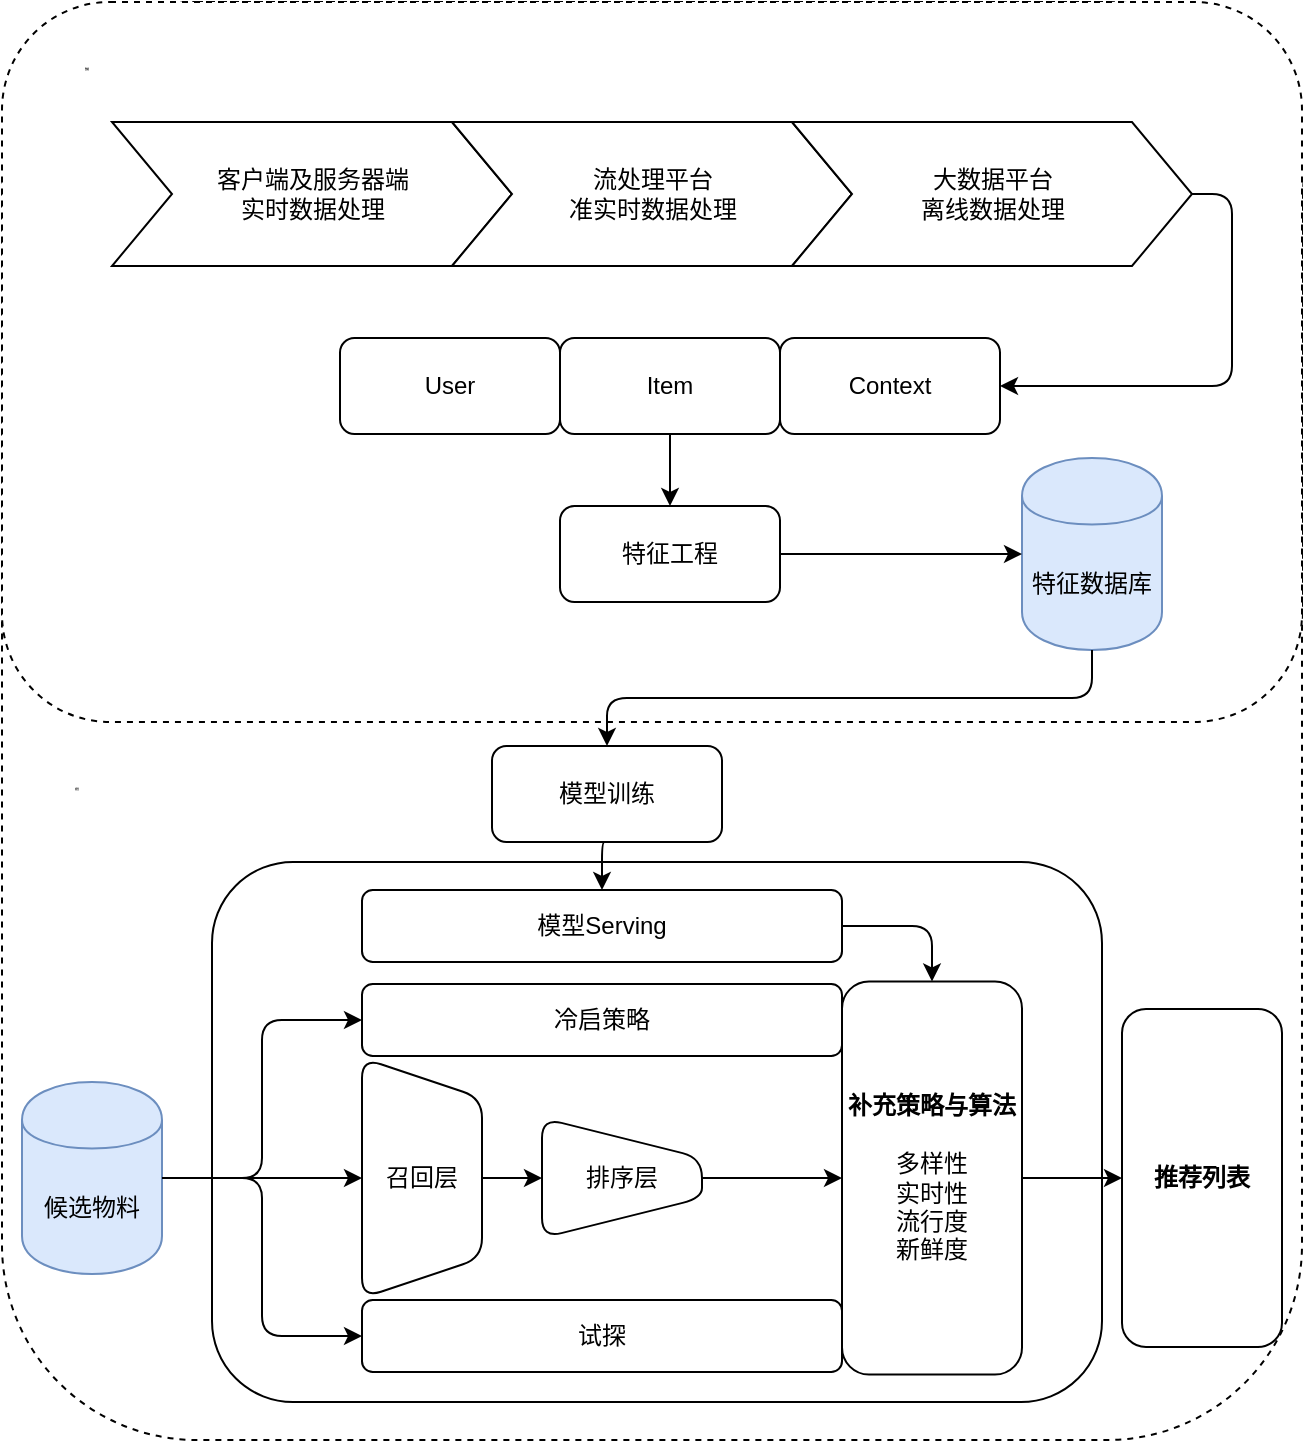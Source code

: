 <mxfile version="14.9.3" type="github">
  <diagram id="snxXTZuw41H-MxLcc9SK" name="Page-1">
    <mxGraphModel dx="1038" dy="547" grid="1" gridSize="10" guides="1" tooltips="1" connect="1" arrows="1" fold="1" page="1" pageScale="1" pageWidth="827" pageHeight="1169" math="0" shadow="0">
      <root>
        <mxCell id="0" />
        <mxCell id="1" parent="0" />
        <mxCell id="1z4ttIA4PokcCK2n7Sw0-125" value="" style="group;fillColor=#ffffff;strokeColor=#000000;dashed=1;rounded=1;" vertex="1" connectable="0" parent="1">
          <mxGeometry x="80" y="200" width="650" height="719" as="geometry" />
        </mxCell>
        <mxCell id="1z4ttIA4PokcCK2n7Sw0-164" value="" style="whiteSpace=wrap;html=1;fontFamily=Helvetica;strokeColor=#000000;fillColor=#ffffff;rounded=1;" vertex="1" parent="1z4ttIA4PokcCK2n7Sw0-125">
          <mxGeometry x="105" y="430" width="445" height="270" as="geometry" />
        </mxCell>
        <mxCell id="1z4ttIA4PokcCK2n7Sw0-85" value="" style="group;container=1;rounded=1;" vertex="1" connectable="0" parent="1z4ttIA4PokcCK2n7Sw0-125">
          <mxGeometry width="650" height="360" as="geometry" />
        </mxCell>
        <mxCell id="1z4ttIA4PokcCK2n7Sw0-84" value="" style="whiteSpace=wrap;html=1;fontFamily=Helvetica;dashed=1;rounded=1;" vertex="1" parent="1z4ttIA4PokcCK2n7Sw0-85">
          <mxGeometry width="650" height="360" as="geometry" />
        </mxCell>
        <mxCell id="1z4ttIA4PokcCK2n7Sw0-62" value="" style="group;rounded=1;" vertex="1" connectable="0" parent="1z4ttIA4PokcCK2n7Sw0-85">
          <mxGeometry x="55" y="60" width="540" height="72" as="geometry" />
        </mxCell>
        <mxCell id="1z4ttIA4PokcCK2n7Sw0-57" value="客户端及服务器端&lt;br&gt;实时数据处理&lt;br&gt;" style="html=1;shadow=0;dashed=0;align=center;verticalAlign=middle;shape=mxgraph.arrows2.arrow;dy=0;dx=30;notch=30;fontFamily=Helvetica;rounded=1;" vertex="1" parent="1z4ttIA4PokcCK2n7Sw0-62">
          <mxGeometry width="200" height="72" as="geometry" />
        </mxCell>
        <mxCell id="1z4ttIA4PokcCK2n7Sw0-58" value="流处理平台&lt;br&gt;准实时数据处理" style="html=1;shadow=0;dashed=0;align=center;verticalAlign=middle;shape=mxgraph.arrows2.arrow;dy=0;dx=30;notch=30;fontFamily=Helvetica;rounded=1;" vertex="1" parent="1z4ttIA4PokcCK2n7Sw0-62">
          <mxGeometry x="170" width="200" height="72" as="geometry" />
        </mxCell>
        <mxCell id="1z4ttIA4PokcCK2n7Sw0-61" value="大数据平台&lt;br&gt;离线数据处理" style="html=1;shadow=0;dashed=0;align=center;verticalAlign=middle;shape=mxgraph.arrows2.arrow;dy=0;dx=30;notch=30;fontFamily=Helvetica;rounded=1;" vertex="1" parent="1z4ttIA4PokcCK2n7Sw0-62">
          <mxGeometry x="340" width="200" height="72" as="geometry" />
        </mxCell>
        <mxCell id="1z4ttIA4PokcCK2n7Sw0-67" value="" style="group;rounded=1;" vertex="1" connectable="0" parent="1z4ttIA4PokcCK2n7Sw0-85">
          <mxGeometry x="169" y="168" width="330" height="48.0" as="geometry" />
        </mxCell>
        <mxCell id="1z4ttIA4PokcCK2n7Sw0-63" value="User" style="whiteSpace=wrap;html=1;fontFamily=Helvetica;rounded=1;" vertex="1" parent="1z4ttIA4PokcCK2n7Sw0-67">
          <mxGeometry width="110" height="48.0" as="geometry" />
        </mxCell>
        <mxCell id="1z4ttIA4PokcCK2n7Sw0-64" value="Item" style="whiteSpace=wrap;html=1;fontFamily=Helvetica;rounded=1;" vertex="1" parent="1z4ttIA4PokcCK2n7Sw0-67">
          <mxGeometry x="110" width="110" height="48.0" as="geometry" />
        </mxCell>
        <mxCell id="1z4ttIA4PokcCK2n7Sw0-66" value="Context" style="whiteSpace=wrap;html=1;fontFamily=Helvetica;rounded=1;" vertex="1" parent="1z4ttIA4PokcCK2n7Sw0-67">
          <mxGeometry x="220" width="110" height="48.0" as="geometry" />
        </mxCell>
        <mxCell id="1z4ttIA4PokcCK2n7Sw0-68" style="edgeStyle=orthogonalEdgeStyle;orthogonalLoop=1;jettySize=auto;html=1;exitX=1;exitY=0.5;exitDx=0;exitDy=0;exitPerimeter=0;entryX=1;entryY=0.5;entryDx=0;entryDy=0;fontFamily=Helvetica;" edge="1" parent="1z4ttIA4PokcCK2n7Sw0-85" source="1z4ttIA4PokcCK2n7Sw0-61" target="1z4ttIA4PokcCK2n7Sw0-66">
          <mxGeometry relative="1" as="geometry" />
        </mxCell>
        <mxCell id="1z4ttIA4PokcCK2n7Sw0-71" value="特征工程" style="whiteSpace=wrap;html=1;fontFamily=Helvetica;rounded=1;" vertex="1" parent="1z4ttIA4PokcCK2n7Sw0-85">
          <mxGeometry x="279" y="252" width="110" height="48.0" as="geometry" />
        </mxCell>
        <mxCell id="1z4ttIA4PokcCK2n7Sw0-72" value="" style="edgeStyle=orthogonalEdgeStyle;orthogonalLoop=1;jettySize=auto;html=1;fontFamily=Helvetica;" edge="1" parent="1z4ttIA4PokcCK2n7Sw0-85" source="1z4ttIA4PokcCK2n7Sw0-64" target="1z4ttIA4PokcCK2n7Sw0-71">
          <mxGeometry relative="1" as="geometry" />
        </mxCell>
        <mxCell id="1z4ttIA4PokcCK2n7Sw0-82" value="特征数据库" style="shape=cylinder;whiteSpace=wrap;html=1;boundedLbl=1;backgroundOutline=1;fillColor=#dae8fc;strokeColor=#6c8ebf;rounded=1;" vertex="1" parent="1z4ttIA4PokcCK2n7Sw0-85">
          <mxGeometry x="510" y="228.0" width="70" height="96.0" as="geometry" />
        </mxCell>
        <mxCell id="1z4ttIA4PokcCK2n7Sw0-83" value="" style="edgeStyle=orthogonalEdgeStyle;orthogonalLoop=1;jettySize=auto;html=1;fontFamily=Helvetica;" edge="1" parent="1z4ttIA4PokcCK2n7Sw0-85" source="1z4ttIA4PokcCK2n7Sw0-71" target="1z4ttIA4PokcCK2n7Sw0-82">
          <mxGeometry relative="1" as="geometry" />
        </mxCell>
        <mxCell id="1z4ttIA4PokcCK2n7Sw0-103" value="&lt;b&gt;&lt;font style=&quot;font-size: 1px&quot;&gt;数据&lt;/font&gt;&lt;/b&gt;" style="text;html=1;strokeColor=none;fillColor=none;align=center;verticalAlign=middle;whiteSpace=wrap;fontFamily=Helvetica;rounded=1;" vertex="1" parent="1z4ttIA4PokcCK2n7Sw0-85">
          <mxGeometry x="15" y="12.0" width="55" height="36" as="geometry" />
        </mxCell>
        <mxCell id="1z4ttIA4PokcCK2n7Sw0-145" value="&lt;span style=&quot;font-size: 1px&quot;&gt;&lt;b&gt;模型&lt;/b&gt;&lt;/span&gt;" style="text;html=1;strokeColor=none;fillColor=none;align=center;verticalAlign=middle;whiteSpace=wrap;fontFamily=Helvetica;rounded=1;" vertex="1" parent="1z4ttIA4PokcCK2n7Sw0-125">
          <mxGeometry x="10" y="372" width="55" height="36" as="geometry" />
        </mxCell>
        <mxCell id="1z4ttIA4PokcCK2n7Sw0-191" style="edgeStyle=orthogonalEdgeStyle;orthogonalLoop=1;jettySize=auto;html=1;exitX=1;exitY=0.5;exitDx=0;exitDy=0;entryX=0;entryY=0.5;entryDx=0;entryDy=0;fontFamily=Helvetica;" edge="1" parent="1z4ttIA4PokcCK2n7Sw0-125" source="1z4ttIA4PokcCK2n7Sw0-162" target="1z4ttIA4PokcCK2n7Sw0-171">
          <mxGeometry relative="1" as="geometry" />
        </mxCell>
        <mxCell id="1z4ttIA4PokcCK2n7Sw0-192" style="edgeStyle=orthogonalEdgeStyle;orthogonalLoop=1;jettySize=auto;html=1;exitX=1;exitY=0.5;exitDx=0;exitDy=0;entryX=0;entryY=0.5;entryDx=0;entryDy=0;fontFamily=Helvetica;" edge="1" parent="1z4ttIA4PokcCK2n7Sw0-125" source="1z4ttIA4PokcCK2n7Sw0-162" target="1z4ttIA4PokcCK2n7Sw0-170">
          <mxGeometry relative="1" as="geometry" />
        </mxCell>
        <mxCell id="1z4ttIA4PokcCK2n7Sw0-162" value="候选物料" style="shape=cylinder;whiteSpace=wrap;html=1;boundedLbl=1;backgroundOutline=1;fillColor=#dae8fc;strokeColor=#6c8ebf;rounded=1;" vertex="1" parent="1z4ttIA4PokcCK2n7Sw0-125">
          <mxGeometry x="10" y="540" width="70" height="96.0" as="geometry" />
        </mxCell>
        <mxCell id="1z4ttIA4PokcCK2n7Sw0-186" style="edgeStyle=orthogonalEdgeStyle;orthogonalLoop=1;jettySize=auto;html=1;exitX=1;exitY=0.5;exitDx=0;exitDy=0;fontFamily=Helvetica;" edge="1" parent="1z4ttIA4PokcCK2n7Sw0-125" source="1z4ttIA4PokcCK2n7Sw0-166" target="1z4ttIA4PokcCK2n7Sw0-177">
          <mxGeometry relative="1" as="geometry" />
        </mxCell>
        <mxCell id="1z4ttIA4PokcCK2n7Sw0-166" value="模型Serving" style="whiteSpace=wrap;html=1;fontFamily=Helvetica;strokeColor=#000000;fillColor=#ffffff;rounded=1;" vertex="1" parent="1z4ttIA4PokcCK2n7Sw0-125">
          <mxGeometry x="180" y="444" width="240" height="36" as="geometry" />
        </mxCell>
        <mxCell id="1z4ttIA4PokcCK2n7Sw0-169" style="edgeStyle=orthogonalEdgeStyle;orthogonalLoop=1;jettySize=auto;html=1;exitX=0.5;exitY=1;exitDx=0;exitDy=0;entryX=0.5;entryY=0;entryDx=0;entryDy=0;fontFamily=Helvetica;" edge="1" parent="1z4ttIA4PokcCK2n7Sw0-125" source="1z4ttIA4PokcCK2n7Sw0-167" target="1z4ttIA4PokcCK2n7Sw0-166">
          <mxGeometry relative="1" as="geometry" />
        </mxCell>
        <mxCell id="1z4ttIA4PokcCK2n7Sw0-167" value="模型训练" style="whiteSpace=wrap;html=1;fontFamily=Helvetica;strokeColor=#000000;fillColor=#ffffff;rounded=1;" vertex="1" parent="1z4ttIA4PokcCK2n7Sw0-125">
          <mxGeometry x="245" y="372" width="115" height="48" as="geometry" />
        </mxCell>
        <mxCell id="1z4ttIA4PokcCK2n7Sw0-168" style="edgeStyle=orthogonalEdgeStyle;orthogonalLoop=1;jettySize=auto;html=1;exitX=0.5;exitY=1;exitDx=0;exitDy=0;entryX=0.5;entryY=0;entryDx=0;entryDy=0;fontFamily=Helvetica;" edge="1" parent="1z4ttIA4PokcCK2n7Sw0-125" source="1z4ttIA4PokcCK2n7Sw0-82" target="1z4ttIA4PokcCK2n7Sw0-167">
          <mxGeometry relative="1" as="geometry" />
        </mxCell>
        <mxCell id="1z4ttIA4PokcCK2n7Sw0-171" value="试探" style="whiteSpace=wrap;html=1;fontFamily=Helvetica;strokeColor=#000000;fillColor=#ffffff;rounded=1;" vertex="1" parent="1z4ttIA4PokcCK2n7Sw0-125">
          <mxGeometry x="180" y="649" width="240" height="36" as="geometry" />
        </mxCell>
        <mxCell id="1z4ttIA4PokcCK2n7Sw0-175" value="召回层" style="shape=trapezoid;perimeter=trapezoidPerimeter;whiteSpace=wrap;html=1;fixedSize=1;fontFamily=Helvetica;strokeColor=#000000;fillColor=#ffffff;direction=south;rounded=1;" vertex="1" parent="1z4ttIA4PokcCK2n7Sw0-125">
          <mxGeometry x="180" y="528" width="60" height="120" as="geometry" />
        </mxCell>
        <mxCell id="1z4ttIA4PokcCK2n7Sw0-170" value="冷启策略" style="whiteSpace=wrap;html=1;fontFamily=Helvetica;strokeColor=#000000;fillColor=#ffffff;rounded=1;" vertex="1" parent="1z4ttIA4PokcCK2n7Sw0-125">
          <mxGeometry x="180" y="491" width="240" height="36" as="geometry" />
        </mxCell>
        <mxCell id="1z4ttIA4PokcCK2n7Sw0-177" value="&lt;b&gt;补充策略与算法&lt;br&gt;&lt;br&gt;&lt;/b&gt;多样性&lt;br&gt;实时性&lt;br&gt;流行度&lt;br&gt;新鲜度" style="whiteSpace=wrap;html=1;fontFamily=Helvetica;strokeColor=#000000;fillColor=#ffffff;rounded=1;" vertex="1" parent="1z4ttIA4PokcCK2n7Sw0-125">
          <mxGeometry x="420" y="489.75" width="90" height="196.5" as="geometry" />
        </mxCell>
        <mxCell id="1z4ttIA4PokcCK2n7Sw0-185" style="edgeStyle=orthogonalEdgeStyle;orthogonalLoop=1;jettySize=auto;html=1;exitX=1;exitY=0.5;exitDx=0;exitDy=0;entryX=0;entryY=0.5;entryDx=0;entryDy=0;fontFamily=Helvetica;" edge="1" parent="1z4ttIA4PokcCK2n7Sw0-125" source="1z4ttIA4PokcCK2n7Sw0-177" target="1z4ttIA4PokcCK2n7Sw0-182">
          <mxGeometry relative="1" as="geometry" />
        </mxCell>
        <mxCell id="1z4ttIA4PokcCK2n7Sw0-182" value="&lt;b&gt;推荐列表&lt;/b&gt;" style="whiteSpace=wrap;html=1;fontFamily=Helvetica;strokeColor=#000000;fillColor=#ffffff;rounded=1;" vertex="1" parent="1z4ttIA4PokcCK2n7Sw0-125">
          <mxGeometry x="560" y="503.5" width="80" height="169" as="geometry" />
        </mxCell>
        <mxCell id="1z4ttIA4PokcCK2n7Sw0-188" style="edgeStyle=orthogonalEdgeStyle;orthogonalLoop=1;jettySize=auto;html=1;exitX=1;exitY=0.5;exitDx=0;exitDy=0;fontFamily=Helvetica;" edge="1" parent="1z4ttIA4PokcCK2n7Sw0-125" source="1z4ttIA4PokcCK2n7Sw0-162" target="1z4ttIA4PokcCK2n7Sw0-175">
          <mxGeometry relative="1" as="geometry" />
        </mxCell>
        <mxCell id="1z4ttIA4PokcCK2n7Sw0-178" value="" style="edgeStyle=orthogonalEdgeStyle;orthogonalLoop=1;jettySize=auto;html=1;fontFamily=Helvetica;" edge="1" parent="1" source="1z4ttIA4PokcCK2n7Sw0-176" target="1z4ttIA4PokcCK2n7Sw0-177">
          <mxGeometry relative="1" as="geometry" />
        </mxCell>
        <mxCell id="1z4ttIA4PokcCK2n7Sw0-176" value="排序层" style="shape=trapezoid;perimeter=trapezoidPerimeter;whiteSpace=wrap;html=1;fixedSize=1;fontFamily=Helvetica;strokeColor=#000000;fillColor=#ffffff;direction=south;rounded=1;" vertex="1" parent="1">
          <mxGeometry x="350" y="758" width="80" height="60" as="geometry" />
        </mxCell>
        <mxCell id="1z4ttIA4PokcCK2n7Sw0-181" value="" style="edgeStyle=orthogonalEdgeStyle;orthogonalLoop=1;jettySize=auto;html=1;fontFamily=Helvetica;" edge="1" parent="1" source="1z4ttIA4PokcCK2n7Sw0-175" target="1z4ttIA4PokcCK2n7Sw0-176">
          <mxGeometry relative="1" as="geometry" />
        </mxCell>
      </root>
    </mxGraphModel>
  </diagram>
</mxfile>

